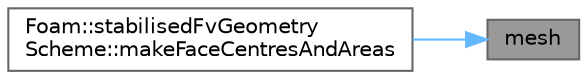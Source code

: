 digraph "mesh"
{
 // LATEX_PDF_SIZE
  bgcolor="transparent";
  edge [fontname=Helvetica,fontsize=10,labelfontname=Helvetica,labelfontsize=10];
  node [fontname=Helvetica,fontsize=10,shape=box,height=0.2,width=0.4];
  rankdir="RL";
  Node1 [id="Node000001",label="mesh",height=0.2,width=0.4,color="gray40", fillcolor="grey60", style="filled", fontcolor="black",tooltip=" "];
  Node1 -> Node2 [id="edge1_Node000001_Node000002",dir="back",color="steelblue1",style="solid",tooltip=" "];
  Node2 [id="Node000002",label="Foam::stabilisedFvGeometry\lScheme::makeFaceCentresAndAreas",height=0.2,width=0.4,color="grey40", fillcolor="white", style="filled",URL="$classFoam_1_1stabilisedFvGeometryScheme.html#a3e75f8c52300ebd00b83ca6f7191111e",tooltip=" "];
}
